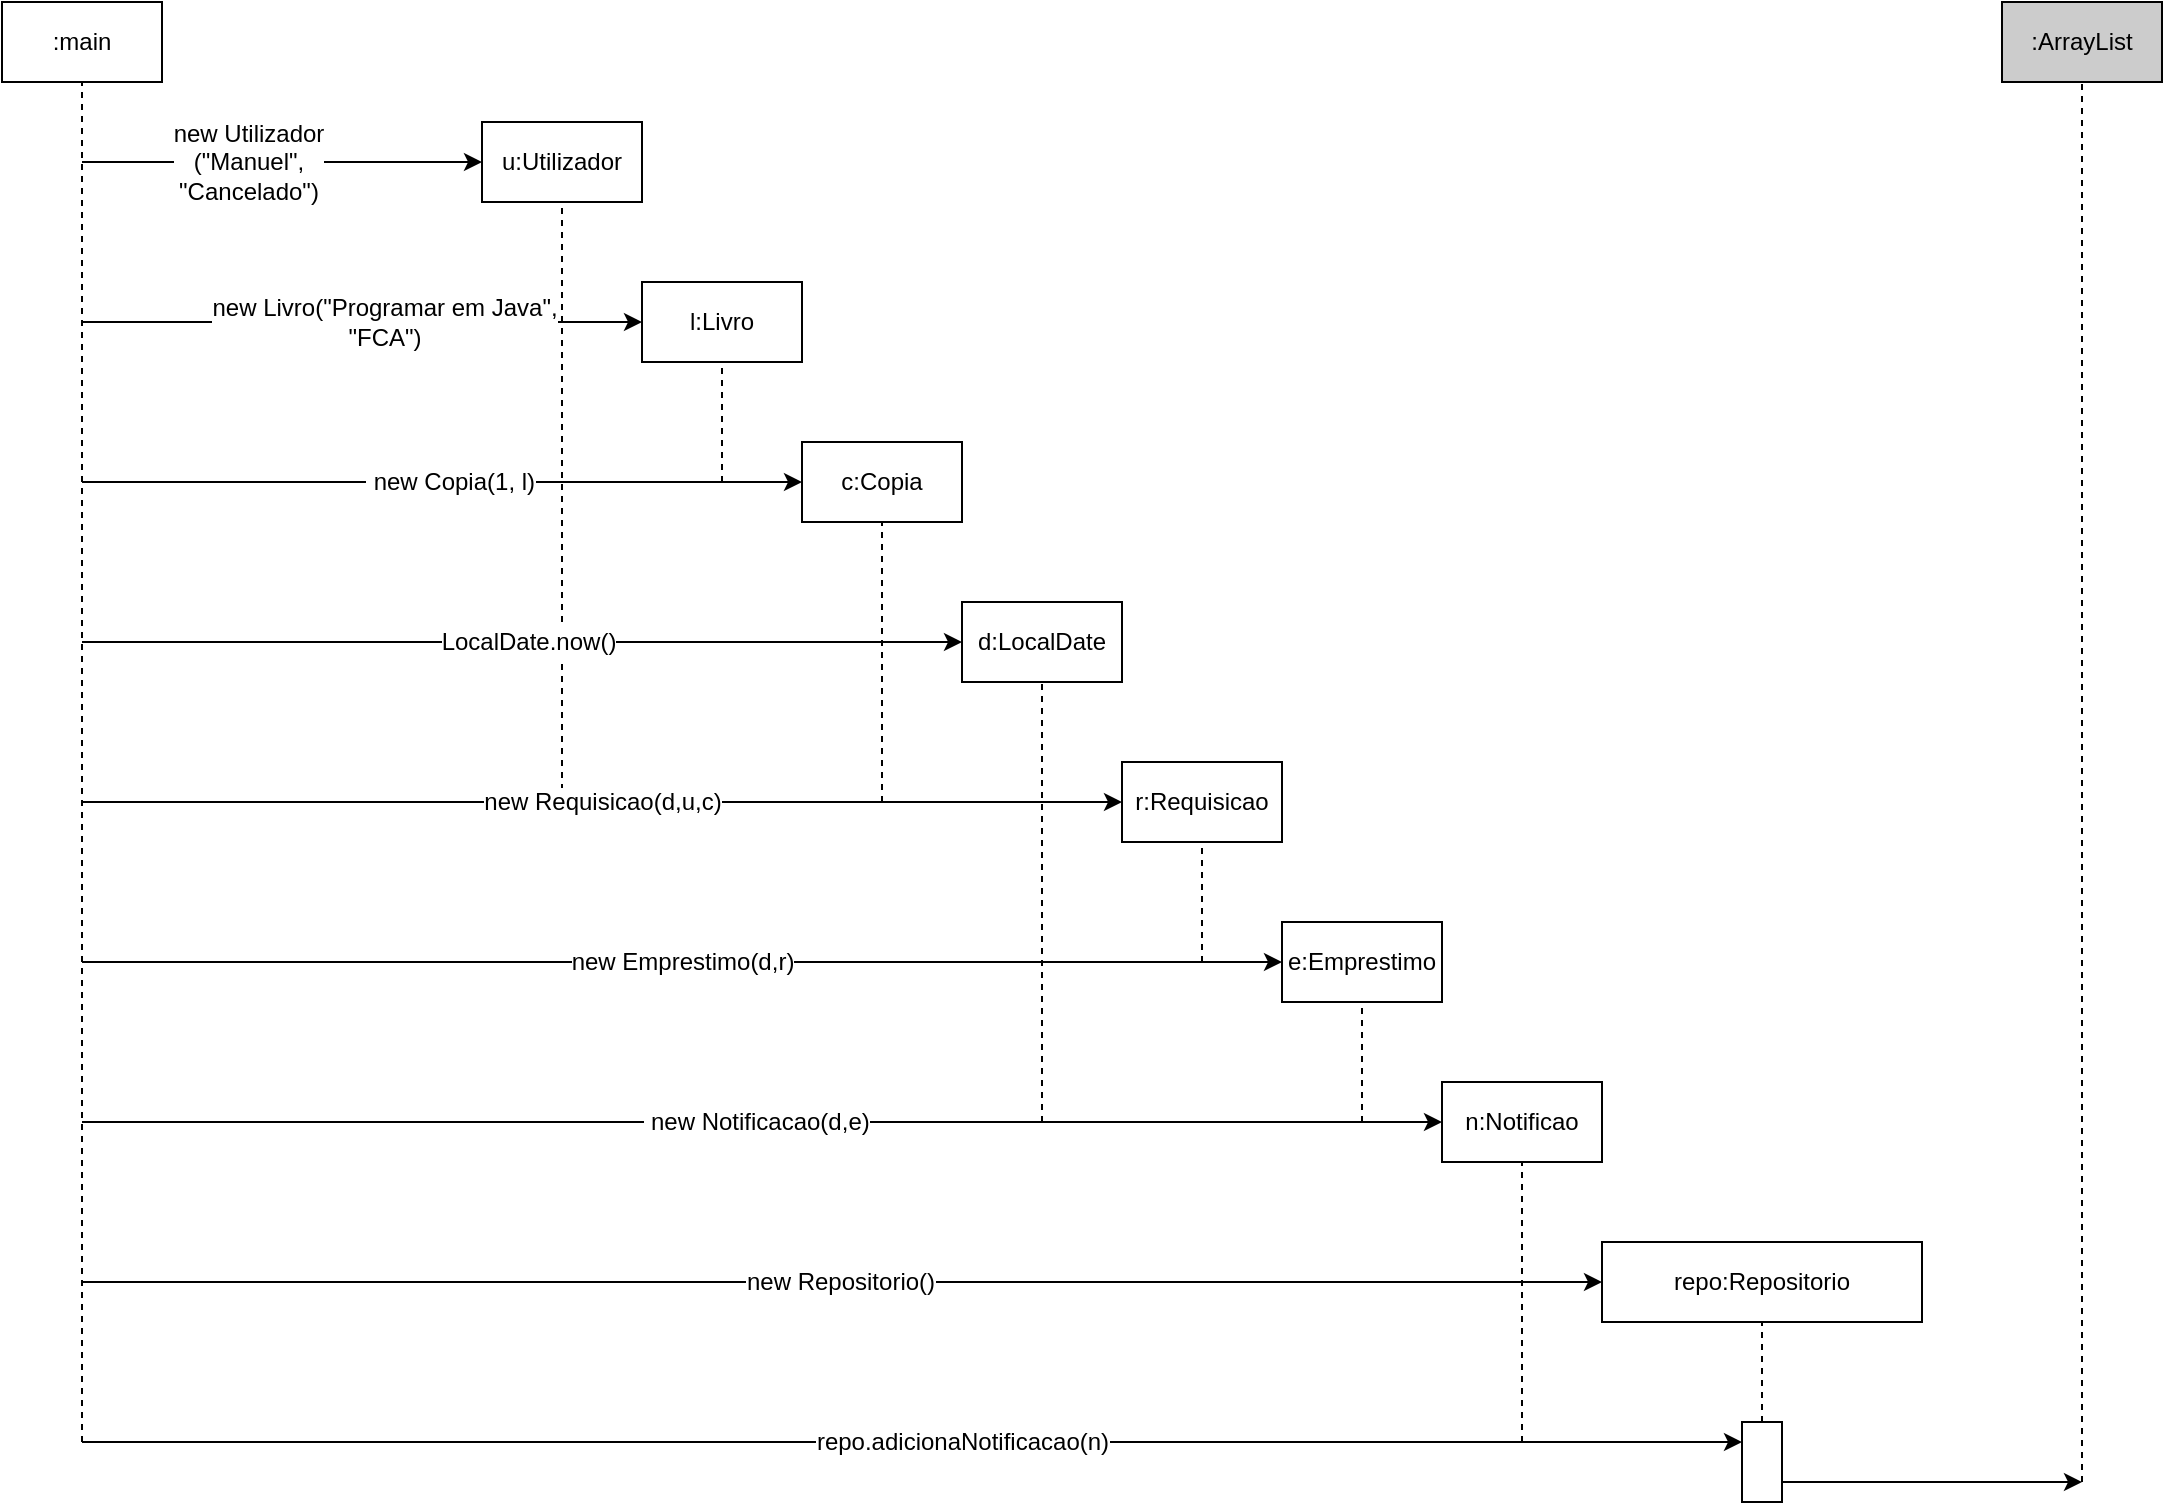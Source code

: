 <mxfile version="10.6.7" type="google"><diagram id="lJE8LgziAkUey3Ufln19" name="Page-1"><mxGraphModel dx="1394" dy="780" grid="1" gridSize="10" guides="1" tooltips="1" connect="1" arrows="1" fold="1" page="1" pageScale="1" pageWidth="1169" pageHeight="827" math="0" shadow="0"><root><mxCell id="0"/><mxCell id="1" parent="0"/><mxCell id="CFuuok_U4RCBoMcLO38G-1" value=":main" style="rounded=0;whiteSpace=wrap;html=1;" parent="1" vertex="1"><mxGeometry x="40" y="40" width="80" height="40" as="geometry"/></mxCell><mxCell id="CFuuok_U4RCBoMcLO38G-2" value="u:Utilizador" style="rounded=0;whiteSpace=wrap;html=1;" parent="1" vertex="1"><mxGeometry x="280" y="100" width="80" height="40" as="geometry"/></mxCell><mxCell id="CFuuok_U4RCBoMcLO38G-3" value="l:Livro" style="rounded=0;whiteSpace=wrap;html=1;" parent="1" vertex="1"><mxGeometry x="360" y="180" width="80" height="40" as="geometry"/></mxCell><mxCell id="CFuuok_U4RCBoMcLO38G-4" value="c:Copia" style="rounded=0;whiteSpace=wrap;html=1;" parent="1" vertex="1"><mxGeometry x="440" y="260" width="80" height="40" as="geometry"/></mxCell><mxCell id="CFuuok_U4RCBoMcLO38G-5" value="d:LocalDate" style="rounded=0;whiteSpace=wrap;html=1;" parent="1" vertex="1"><mxGeometry x="520" y="340" width="80" height="40" as="geometry"/></mxCell><mxCell id="CFuuok_U4RCBoMcLO38G-6" value="r:Requisicao" style="rounded=0;whiteSpace=wrap;html=1;" parent="1" vertex="1"><mxGeometry x="600" y="420" width="80" height="40" as="geometry"/></mxCell><mxCell id="CFuuok_U4RCBoMcLO38G-7" value="e:Emprestimo" style="rounded=0;whiteSpace=wrap;html=1;" parent="1" vertex="1"><mxGeometry x="680" y="500" width="80" height="40" as="geometry"/></mxCell><mxCell id="CFuuok_U4RCBoMcLO38G-8" value="n:Notificao" style="rounded=0;whiteSpace=wrap;html=1;" parent="1" vertex="1"><mxGeometry x="760" y="580" width="80" height="40" as="geometry"/></mxCell><mxCell id="CFuuok_U4RCBoMcLO38G-9" value="repo:Repositorio" style="rounded=0;whiteSpace=wrap;html=1;" parent="1" vertex="1"><mxGeometry x="840" y="660" width="160" height="40" as="geometry"/></mxCell><mxCell id="CFuuok_U4RCBoMcLO38G-11" value=":ArrayList" style="rounded=0;whiteSpace=wrap;html=1;fillColor=#CCCCCC;" parent="1" vertex="1"><mxGeometry x="1040" y="40" width="80" height="40" as="geometry"/></mxCell><mxCell id="CFuuok_U4RCBoMcLO38G-12" value="" style="endArrow=none;dashed=1;html=1;entryX=0.5;entryY=1;entryDx=0;entryDy=0;" parent="1" target="CFuuok_U4RCBoMcLO38G-1" edge="1"><mxGeometry width="50" height="50" relative="1" as="geometry"><mxPoint x="80" y="760" as="sourcePoint"/><mxPoint x="190" y="270" as="targetPoint"/></mxGeometry></mxCell><mxCell id="CFuuok_U4RCBoMcLO38G-13" value="" style="endArrow=none;dashed=1;html=1;entryX=0.5;entryY=1;entryDx=0;entryDy=0;" parent="1" target="CFuuok_U4RCBoMcLO38G-2" edge="1"><mxGeometry width="50" height="50" relative="1" as="geometry"><mxPoint x="320" y="440" as="sourcePoint"/><mxPoint x="340" y="330" as="targetPoint"/></mxGeometry></mxCell><mxCell id="CFuuok_U4RCBoMcLO38G-14" value="" style="endArrow=none;dashed=1;html=1;entryX=0.5;entryY=1;entryDx=0;entryDy=0;" parent="1" target="CFuuok_U4RCBoMcLO38G-3" edge="1"><mxGeometry width="50" height="50" relative="1" as="geometry"><mxPoint x="400" y="280" as="sourcePoint"/><mxPoint x="400" y="410" as="targetPoint"/></mxGeometry></mxCell><mxCell id="CFuuok_U4RCBoMcLO38G-15" value="" style="endArrow=none;dashed=1;html=1;entryX=0.5;entryY=1;entryDx=0;entryDy=0;" parent="1" target="CFuuok_U4RCBoMcLO38G-4" edge="1"><mxGeometry width="50" height="50" relative="1" as="geometry"><mxPoint x="480" y="440" as="sourcePoint"/><mxPoint x="440" y="460" as="targetPoint"/></mxGeometry></mxCell><mxCell id="CFuuok_U4RCBoMcLO38G-16" value="" style="endArrow=none;dashed=1;html=1;entryX=0.5;entryY=1;entryDx=0;entryDy=0;" parent="1" target="CFuuok_U4RCBoMcLO38G-5" edge="1"><mxGeometry width="50" height="50" relative="1" as="geometry"><mxPoint x="560" y="600" as="sourcePoint"/><mxPoint x="570" y="390" as="targetPoint"/></mxGeometry></mxCell><mxCell id="CFuuok_U4RCBoMcLO38G-17" value="" style="endArrow=none;dashed=1;html=1;entryX=0.5;entryY=1;entryDx=0;entryDy=0;" parent="1" target="CFuuok_U4RCBoMcLO38G-6" edge="1"><mxGeometry width="50" height="50" relative="1" as="geometry"><mxPoint x="640" y="520" as="sourcePoint"/><mxPoint x="670" y="500" as="targetPoint"/></mxGeometry></mxCell><mxCell id="CFuuok_U4RCBoMcLO38G-18" value="" style="endArrow=none;dashed=1;html=1;entryX=0.5;entryY=1;entryDx=0;entryDy=0;" parent="1" target="CFuuok_U4RCBoMcLO38G-7" edge="1"><mxGeometry width="50" height="50" relative="1" as="geometry"><mxPoint x="720" y="600" as="sourcePoint"/><mxPoint x="830" y="520" as="targetPoint"/></mxGeometry></mxCell><mxCell id="CFuuok_U4RCBoMcLO38G-19" value="" style="endArrow=none;dashed=1;html=1;entryX=0.5;entryY=1;entryDx=0;entryDy=0;" parent="1" target="CFuuok_U4RCBoMcLO38G-8" edge="1"><mxGeometry width="50" height="50" relative="1" as="geometry"><mxPoint x="800" y="760" as="sourcePoint"/><mxPoint x="760" y="160" as="targetPoint"/></mxGeometry></mxCell><mxCell id="CFuuok_U4RCBoMcLO38G-20" value="" style="endArrow=none;dashed=1;html=1;entryX=0.5;entryY=1;entryDx=0;entryDy=0;" parent="1" source="CFuuok_U4RCBoMcLO38G-36" target="CFuuok_U4RCBoMcLO38G-9" edge="1"><mxGeometry width="50" height="50" relative="1" as="geometry"><mxPoint x="920" y="600" as="sourcePoint"/><mxPoint x="910" y="160" as="targetPoint"/></mxGeometry></mxCell><mxCell id="CFuuok_U4RCBoMcLO38G-21" value="" style="endArrow=none;dashed=1;html=1;entryX=0.5;entryY=1;entryDx=0;entryDy=0;" parent="1" target="CFuuok_U4RCBoMcLO38G-11" edge="1"><mxGeometry width="50" height="50" relative="1" as="geometry"><mxPoint x="1080" y="780" as="sourcePoint"/><mxPoint x="1050" y="80" as="targetPoint"/></mxGeometry></mxCell><mxCell id="CFuuok_U4RCBoMcLO38G-22" value="" style="endArrow=classic;html=1;entryX=0;entryY=0.5;entryDx=0;entryDy=0;" parent="1" edge="1" target="CFuuok_U4RCBoMcLO38G-2"><mxGeometry width="50" height="50" relative="1" as="geometry"><mxPoint x="80" y="120" as="sourcePoint"/><mxPoint x="180" y="120" as="targetPoint"/></mxGeometry></mxCell><mxCell id="CFuuok_U4RCBoMcLO38G-23" value="new Utilizador&lt;br&gt;(&quot;Manuel&quot;,&lt;br&gt;&quot;Cancelado&quot;)" style="text;html=1;resizable=0;points=[];align=center;verticalAlign=middle;labelBackgroundColor=#ffffff;" parent="CFuuok_U4RCBoMcLO38G-22" vertex="1" connectable="0"><mxGeometry x="-0.34" y="-1" relative="1" as="geometry"><mxPoint x="17" y="-1" as="offset"/></mxGeometry></mxCell><mxCell id="CFuuok_U4RCBoMcLO38G-24" value="" style="endArrow=classic;html=1;entryX=0;entryY=0.5;entryDx=0;entryDy=0;" parent="1" edge="1" target="CFuuok_U4RCBoMcLO38G-3"><mxGeometry width="50" height="50" relative="1" as="geometry"><mxPoint x="80" y="200" as="sourcePoint"/><mxPoint x="280" y="160" as="targetPoint"/></mxGeometry></mxCell><mxCell id="CFuuok_U4RCBoMcLO38G-25" value="new Livro(&quot;Programar em Java&quot;,&lt;br&gt;&quot;FCA&quot;)" style="text;html=1;resizable=0;points=[];align=center;verticalAlign=middle;labelBackgroundColor=#ffffff;" parent="CFuuok_U4RCBoMcLO38G-24" vertex="1" connectable="0"><mxGeometry x="0.27" y="-1" relative="1" as="geometry"><mxPoint x="-27" y="-1" as="offset"/></mxGeometry></mxCell><mxCell id="CFuuok_U4RCBoMcLO38G-26" value="" style="endArrow=classic;html=1;entryX=0;entryY=0.5;entryDx=0;entryDy=0;" parent="1" edge="1" target="CFuuok_U4RCBoMcLO38G-4"><mxGeometry width="50" height="50" relative="1" as="geometry"><mxPoint x="80" y="280" as="sourcePoint"/><mxPoint x="380" y="280" as="targetPoint"/></mxGeometry></mxCell><mxCell id="CFuuok_U4RCBoMcLO38G-27" value="&amp;nbsp;new Copia(1, l)" style="text;html=1;resizable=0;points=[];align=center;verticalAlign=middle;labelBackgroundColor=#ffffff;" parent="CFuuok_U4RCBoMcLO38G-26" vertex="1" connectable="0"><mxGeometry x="0.12" y="-2" relative="1" as="geometry"><mxPoint x="-18" y="-2" as="offset"/></mxGeometry></mxCell><mxCell id="CFuuok_U4RCBoMcLO38G-28" value="" style="endArrow=classic;html=1;entryX=0;entryY=0.5;entryDx=0;entryDy=0;" parent="1" edge="1" target="CFuuok_U4RCBoMcLO38G-5"><mxGeometry width="50" height="50" relative="1" as="geometry"><mxPoint x="80" y="360" as="sourcePoint"/><mxPoint x="480" y="320" as="targetPoint"/></mxGeometry></mxCell><mxCell id="CFuuok_U4RCBoMcLO38G-29" value="LocalDate.now()" style="text;html=1;resizable=0;points=[];align=center;verticalAlign=middle;labelBackgroundColor=#ffffff;" parent="CFuuok_U4RCBoMcLO38G-28" vertex="1" connectable="0"><mxGeometry x="0.15" y="-1" relative="1" as="geometry"><mxPoint x="-30" y="-1" as="offset"/></mxGeometry></mxCell><mxCell id="CFuuok_U4RCBoMcLO38G-30" value="" style="endArrow=classic;html=1;entryX=0;entryY=0.5;entryDx=0;entryDy=0;" parent="1" edge="1" target="CFuuok_U4RCBoMcLO38G-6"><mxGeometry width="50" height="50" relative="1" as="geometry"><mxPoint x="80" y="440" as="sourcePoint"/><mxPoint x="580" y="360" as="targetPoint"/></mxGeometry></mxCell><mxCell id="CFuuok_U4RCBoMcLO38G-31" value="new Requisicao(d,u,c)" style="text;html=1;resizable=0;points=[];align=center;verticalAlign=middle;labelBackgroundColor=#ffffff;" parent="CFuuok_U4RCBoMcLO38G-30" vertex="1" connectable="0"><mxGeometry x="-0.056" y="-1" relative="1" as="geometry"><mxPoint x="14" y="-1" as="offset"/></mxGeometry></mxCell><mxCell id="CFuuok_U4RCBoMcLO38G-32" value="" style="endArrow=classic;html=1;entryX=0;entryY=0.5;entryDx=0;entryDy=0;" parent="1" edge="1" target="CFuuok_U4RCBoMcLO38G-7"><mxGeometry width="50" height="50" relative="1" as="geometry"><mxPoint x="80" y="520" as="sourcePoint"/><mxPoint x="680" y="400" as="targetPoint"/></mxGeometry></mxCell><mxCell id="CFuuok_U4RCBoMcLO38G-33" value="new Emprestimo(d,r)" style="text;html=1;resizable=0;points=[];align=center;verticalAlign=middle;labelBackgroundColor=#ffffff;" parent="CFuuok_U4RCBoMcLO38G-32" vertex="1" connectable="0"><mxGeometry x="0.063" y="2" relative="1" as="geometry"><mxPoint x="-19" y="2" as="offset"/></mxGeometry></mxCell><mxCell id="CFuuok_U4RCBoMcLO38G-34" value="" style="endArrow=classic;html=1;entryX=0;entryY=0.5;entryDx=0;entryDy=0;" parent="1" edge="1" target="CFuuok_U4RCBoMcLO38G-8"><mxGeometry width="50" height="50" relative="1" as="geometry"><mxPoint x="80" y="600" as="sourcePoint"/><mxPoint x="780" y="440" as="targetPoint"/></mxGeometry></mxCell><mxCell id="CFuuok_U4RCBoMcLO38G-35" value="&amp;nbsp;new Notificacao(d,e)" style="text;html=1;resizable=0;points=[];align=center;verticalAlign=middle;labelBackgroundColor=#ffffff;" parent="CFuuok_U4RCBoMcLO38G-34" vertex="1" connectable="0"><mxGeometry x="0.274" y="2" relative="1" as="geometry"><mxPoint x="-96" y="2" as="offset"/></mxGeometry></mxCell><mxCell id="CFuuok_U4RCBoMcLO38G-39" value="" style="endArrow=classic;html=1;entryX=0;entryY=0.5;entryDx=0;entryDy=0;" parent="1" edge="1" target="CFuuok_U4RCBoMcLO38G-9"><mxGeometry width="50" height="50" relative="1" as="geometry"><mxPoint x="80" y="680" as="sourcePoint"/><mxPoint x="920" y="480" as="targetPoint"/></mxGeometry></mxCell><mxCell id="CFuuok_U4RCBoMcLO38G-40" value="new Repositorio()" style="text;html=1;resizable=0;points=[];align=center;verticalAlign=middle;labelBackgroundColor=#ffffff;" parent="CFuuok_U4RCBoMcLO38G-39" vertex="1" connectable="0"><mxGeometry x="0.043" y="4" relative="1" as="geometry"><mxPoint x="-18" y="4" as="offset"/></mxGeometry></mxCell><mxCell id="CFuuok_U4RCBoMcLO38G-36" value="" style="rounded=0;whiteSpace=wrap;html=1;" parent="1" vertex="1"><mxGeometry x="910" y="750" width="20" height="40" as="geometry"/></mxCell><mxCell id="CFuuok_U4RCBoMcLO38G-42" value="" style="endArrow=classic;html=1;entryX=0;entryY=0.25;entryDx=0;entryDy=0;" parent="1" target="CFuuok_U4RCBoMcLO38G-36" edge="1"><mxGeometry width="50" height="50" relative="1" as="geometry"><mxPoint x="80" y="760" as="sourcePoint"/><mxPoint x="440" y="660" as="targetPoint"/></mxGeometry></mxCell><mxCell id="CFuuok_U4RCBoMcLO38G-44" value="repo.adicionaNotificacao(n)" style="text;html=1;resizable=0;points=[];align=center;verticalAlign=middle;labelBackgroundColor=#ffffff;" parent="CFuuok_U4RCBoMcLO38G-42" vertex="1" connectable="0"><mxGeometry x="0.072" y="-1" relative="1" as="geometry"><mxPoint x="-5" y="-1" as="offset"/></mxGeometry></mxCell><mxCell id="CFuuok_U4RCBoMcLO38G-43" value="" style="endArrow=classic;html=1;exitX=1;exitY=0.75;exitDx=0;exitDy=0;" parent="1" source="CFuuok_U4RCBoMcLO38G-36" edge="1"><mxGeometry width="50" height="50" relative="1" as="geometry"><mxPoint x="830" y="660" as="sourcePoint"/><mxPoint x="1080" y="780" as="targetPoint"/></mxGeometry></mxCell></root></mxGraphModel></diagram></mxfile>